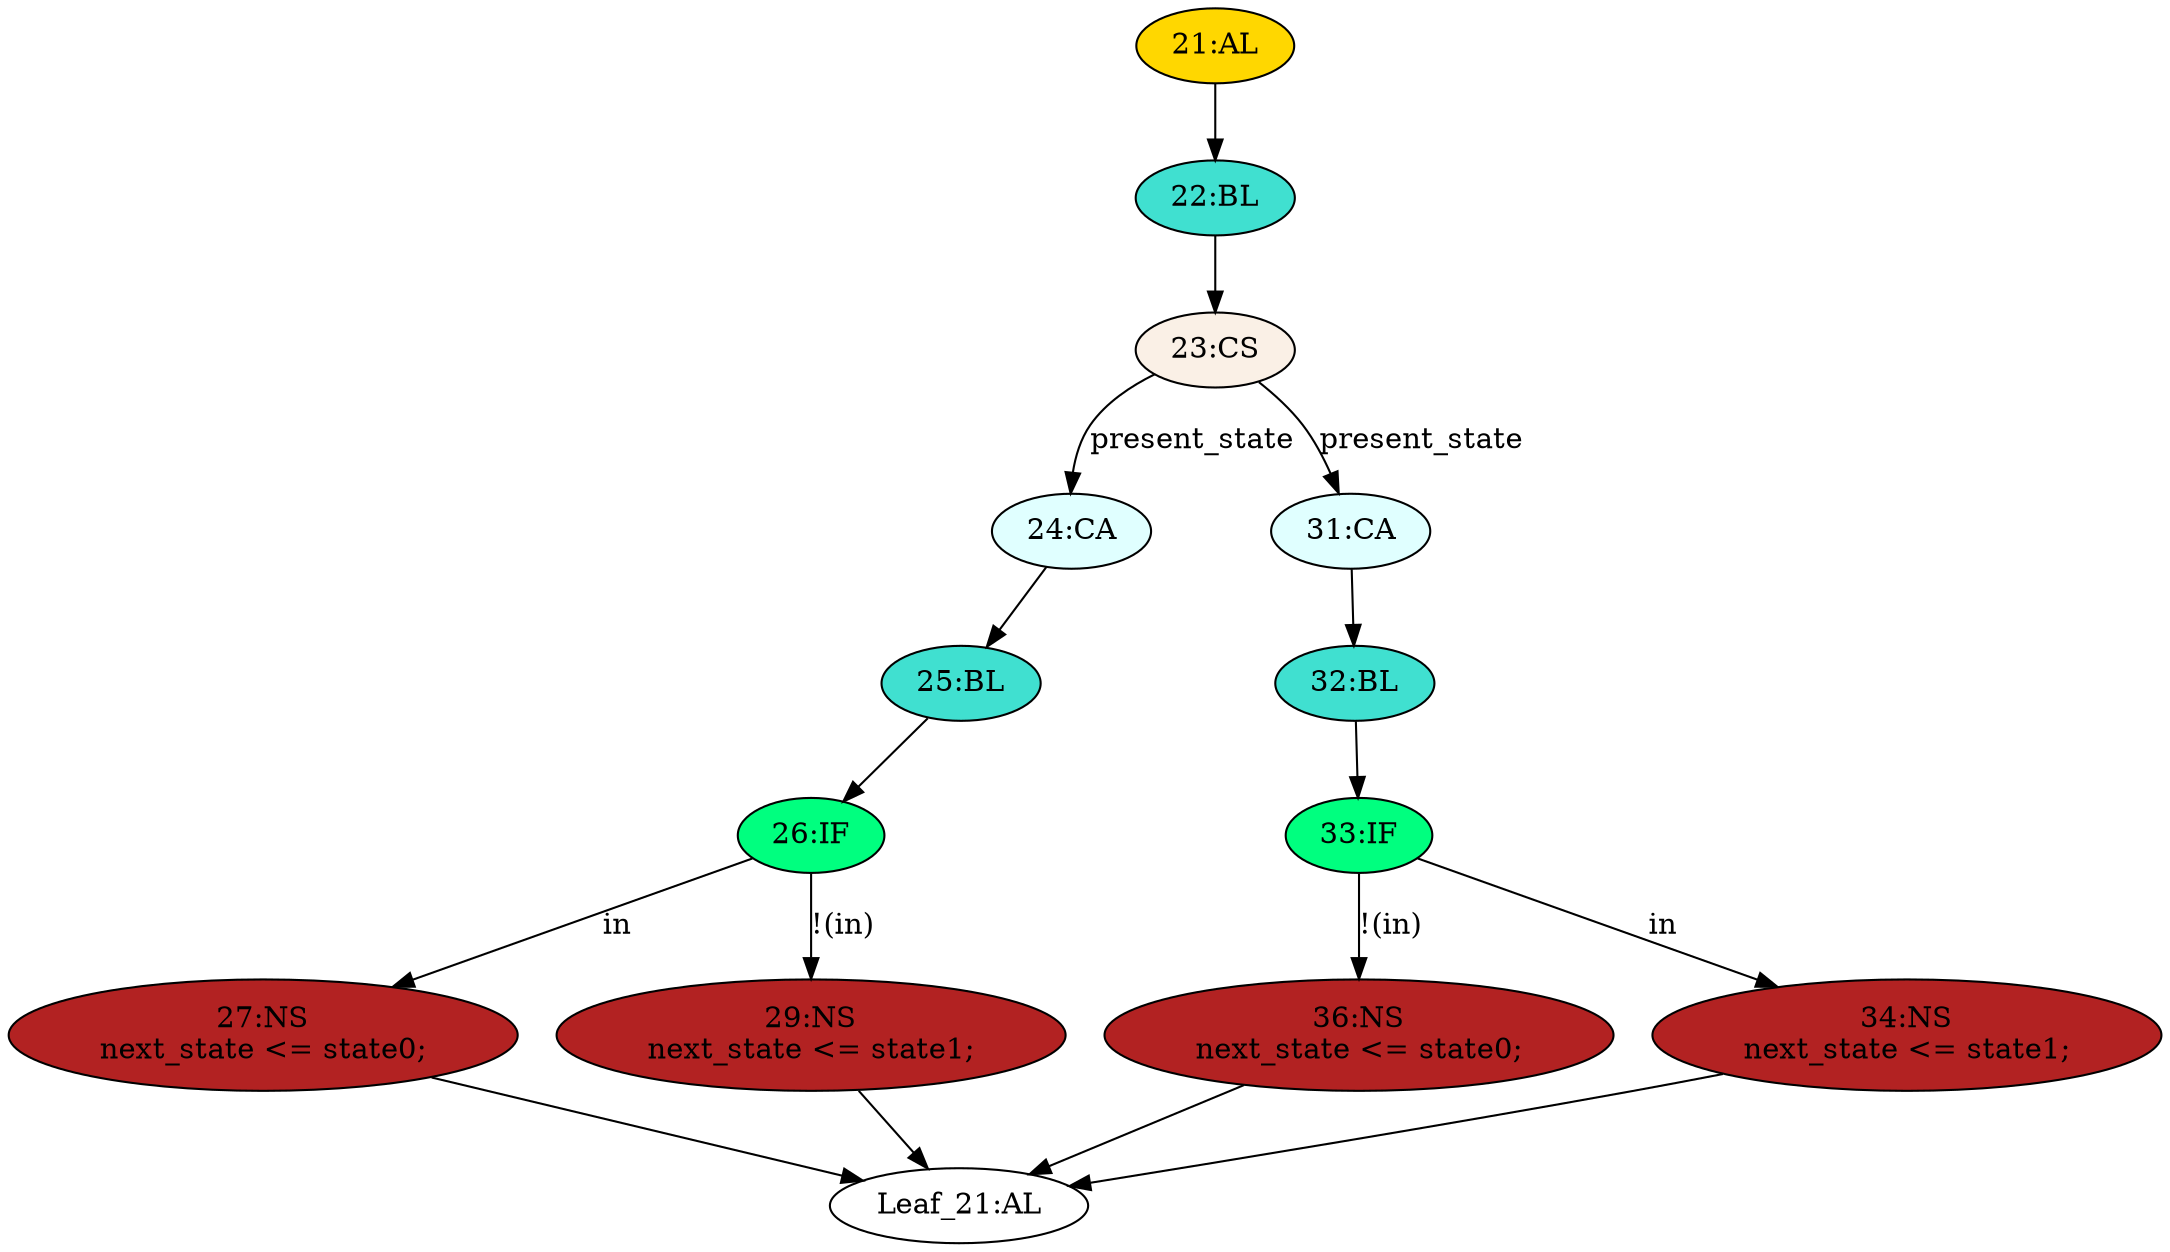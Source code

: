 strict digraph "" {
	node [label="\N"];
	"24:CA"	[ast="<pyverilog.vparser.ast.Case object at 0x7ff42448a3d0>",
		fillcolor=lightcyan,
		label="24:CA",
		statements="[]",
		style=filled,
		typ=Case];
	"25:BL"	[ast="<pyverilog.vparser.ast.Block object at 0x7ff42448a4d0>",
		fillcolor=turquoise,
		label="25:BL",
		statements="[]",
		style=filled,
		typ=Block];
	"24:CA" -> "25:BL"	[cond="[]",
		lineno=None];
	"23:CS"	[ast="<pyverilog.vparser.ast.CaseStatement object at 0x7ff42448a8d0>",
		fillcolor=linen,
		label="23:CS",
		statements="[]",
		style=filled,
		typ=CaseStatement];
	"23:CS" -> "24:CA"	[cond="['present_state']",
		label=present_state,
		lineno=23];
	"31:CA"	[ast="<pyverilog.vparser.ast.Case object at 0x7ff42448a9d0>",
		fillcolor=lightcyan,
		label="31:CA",
		statements="[]",
		style=filled,
		typ=Case];
	"23:CS" -> "31:CA"	[cond="['present_state']",
		label=present_state,
		lineno=23];
	"Leaf_21:AL"	[def_var="['next_state']",
		label="Leaf_21:AL"];
	"22:BL"	[ast="<pyverilog.vparser.ast.Block object at 0x7ff42448add0>",
		fillcolor=turquoise,
		label="22:BL",
		statements="[]",
		style=filled,
		typ=Block];
	"22:BL" -> "23:CS"	[cond="[]",
		lineno=None];
	"32:BL"	[ast="<pyverilog.vparser.ast.Block object at 0x7ff42448aa50>",
		fillcolor=turquoise,
		label="32:BL",
		statements="[]",
		style=filled,
		typ=Block];
	"31:CA" -> "32:BL"	[cond="[]",
		lineno=None];
	"33:IF"	[ast="<pyverilog.vparser.ast.IfStatement object at 0x7ff42448aa90>",
		fillcolor=springgreen,
		label="33:IF",
		statements="[]",
		style=filled,
		typ=IfStatement];
	"36:NS"	[ast="<pyverilog.vparser.ast.NonblockingSubstitution object at 0x7ff42448aad0>",
		fillcolor=firebrick,
		label="36:NS
next_state <= state0;",
		statements="[<pyverilog.vparser.ast.NonblockingSubstitution object at 0x7ff42448aad0>]",
		style=filled,
		typ=NonblockingSubstitution];
	"33:IF" -> "36:NS"	[cond="['in']",
		label="!(in)",
		lineno=33];
	"34:NS"	[ast="<pyverilog.vparser.ast.NonblockingSubstitution object at 0x7ff42448ac10>",
		fillcolor=firebrick,
		label="34:NS
next_state <= state1;",
		statements="[<pyverilog.vparser.ast.NonblockingSubstitution object at 0x7ff42448ac10>]",
		style=filled,
		typ=NonblockingSubstitution];
	"33:IF" -> "34:NS"	[cond="['in']",
		label=in,
		lineno=33];
	"21:AL"	[ast="<pyverilog.vparser.ast.Always object at 0x7ff42448ae10>",
		clk_sens=False,
		fillcolor=gold,
		label="21:AL",
		sens="['present_state', 'in']",
		statements="[]",
		style=filled,
		typ=Always,
		use_var="['present_state', 'in']"];
	"21:AL" -> "22:BL"	[cond="[]",
		lineno=None];
	"32:BL" -> "33:IF"	[cond="[]",
		lineno=None];
	"26:IF"	[ast="<pyverilog.vparser.ast.IfStatement object at 0x7ff42448a510>",
		fillcolor=springgreen,
		label="26:IF",
		statements="[]",
		style=filled,
		typ=IfStatement];
	"27:NS"	[ast="<pyverilog.vparser.ast.NonblockingSubstitution object at 0x7ff42448a750>",
		fillcolor=firebrick,
		label="27:NS
next_state <= state0;",
		statements="[<pyverilog.vparser.ast.NonblockingSubstitution object at 0x7ff42448a750>]",
		style=filled,
		typ=NonblockingSubstitution];
	"26:IF" -> "27:NS"	[cond="['in']",
		label=in,
		lineno=26];
	"29:NS"	[ast="<pyverilog.vparser.ast.NonblockingSubstitution object at 0x7ff42448a590>",
		fillcolor=firebrick,
		label="29:NS
next_state <= state1;",
		statements="[<pyverilog.vparser.ast.NonblockingSubstitution object at 0x7ff42448a590>]",
		style=filled,
		typ=NonblockingSubstitution];
	"26:IF" -> "29:NS"	[cond="['in']",
		label="!(in)",
		lineno=26];
	"36:NS" -> "Leaf_21:AL"	[cond="[]",
		lineno=None];
	"25:BL" -> "26:IF"	[cond="[]",
		lineno=None];
	"27:NS" -> "Leaf_21:AL"	[cond="[]",
		lineno=None];
	"34:NS" -> "Leaf_21:AL"	[cond="[]",
		lineno=None];
	"29:NS" -> "Leaf_21:AL"	[cond="[]",
		lineno=None];
}
